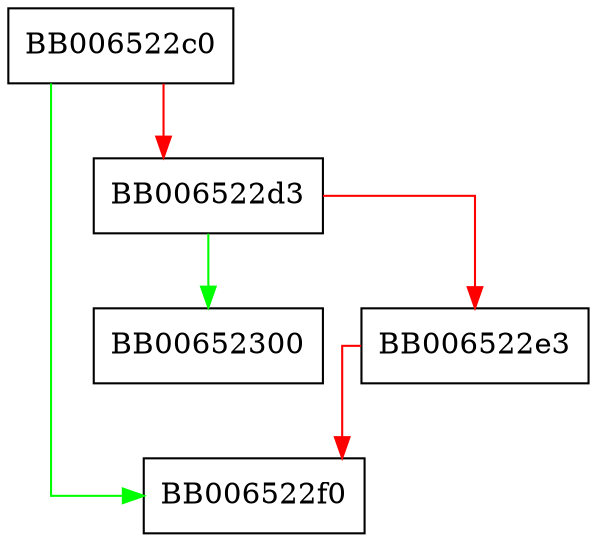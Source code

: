 digraph TS_TST_INFO_set_msg_imprint {
  node [shape="box"];
  graph [splines=ortho];
  BB006522c0 -> BB006522f0 [color="green"];
  BB006522c0 -> BB006522d3 [color="red"];
  BB006522d3 -> BB00652300 [color="green"];
  BB006522d3 -> BB006522e3 [color="red"];
  BB006522e3 -> BB006522f0 [color="red"];
}